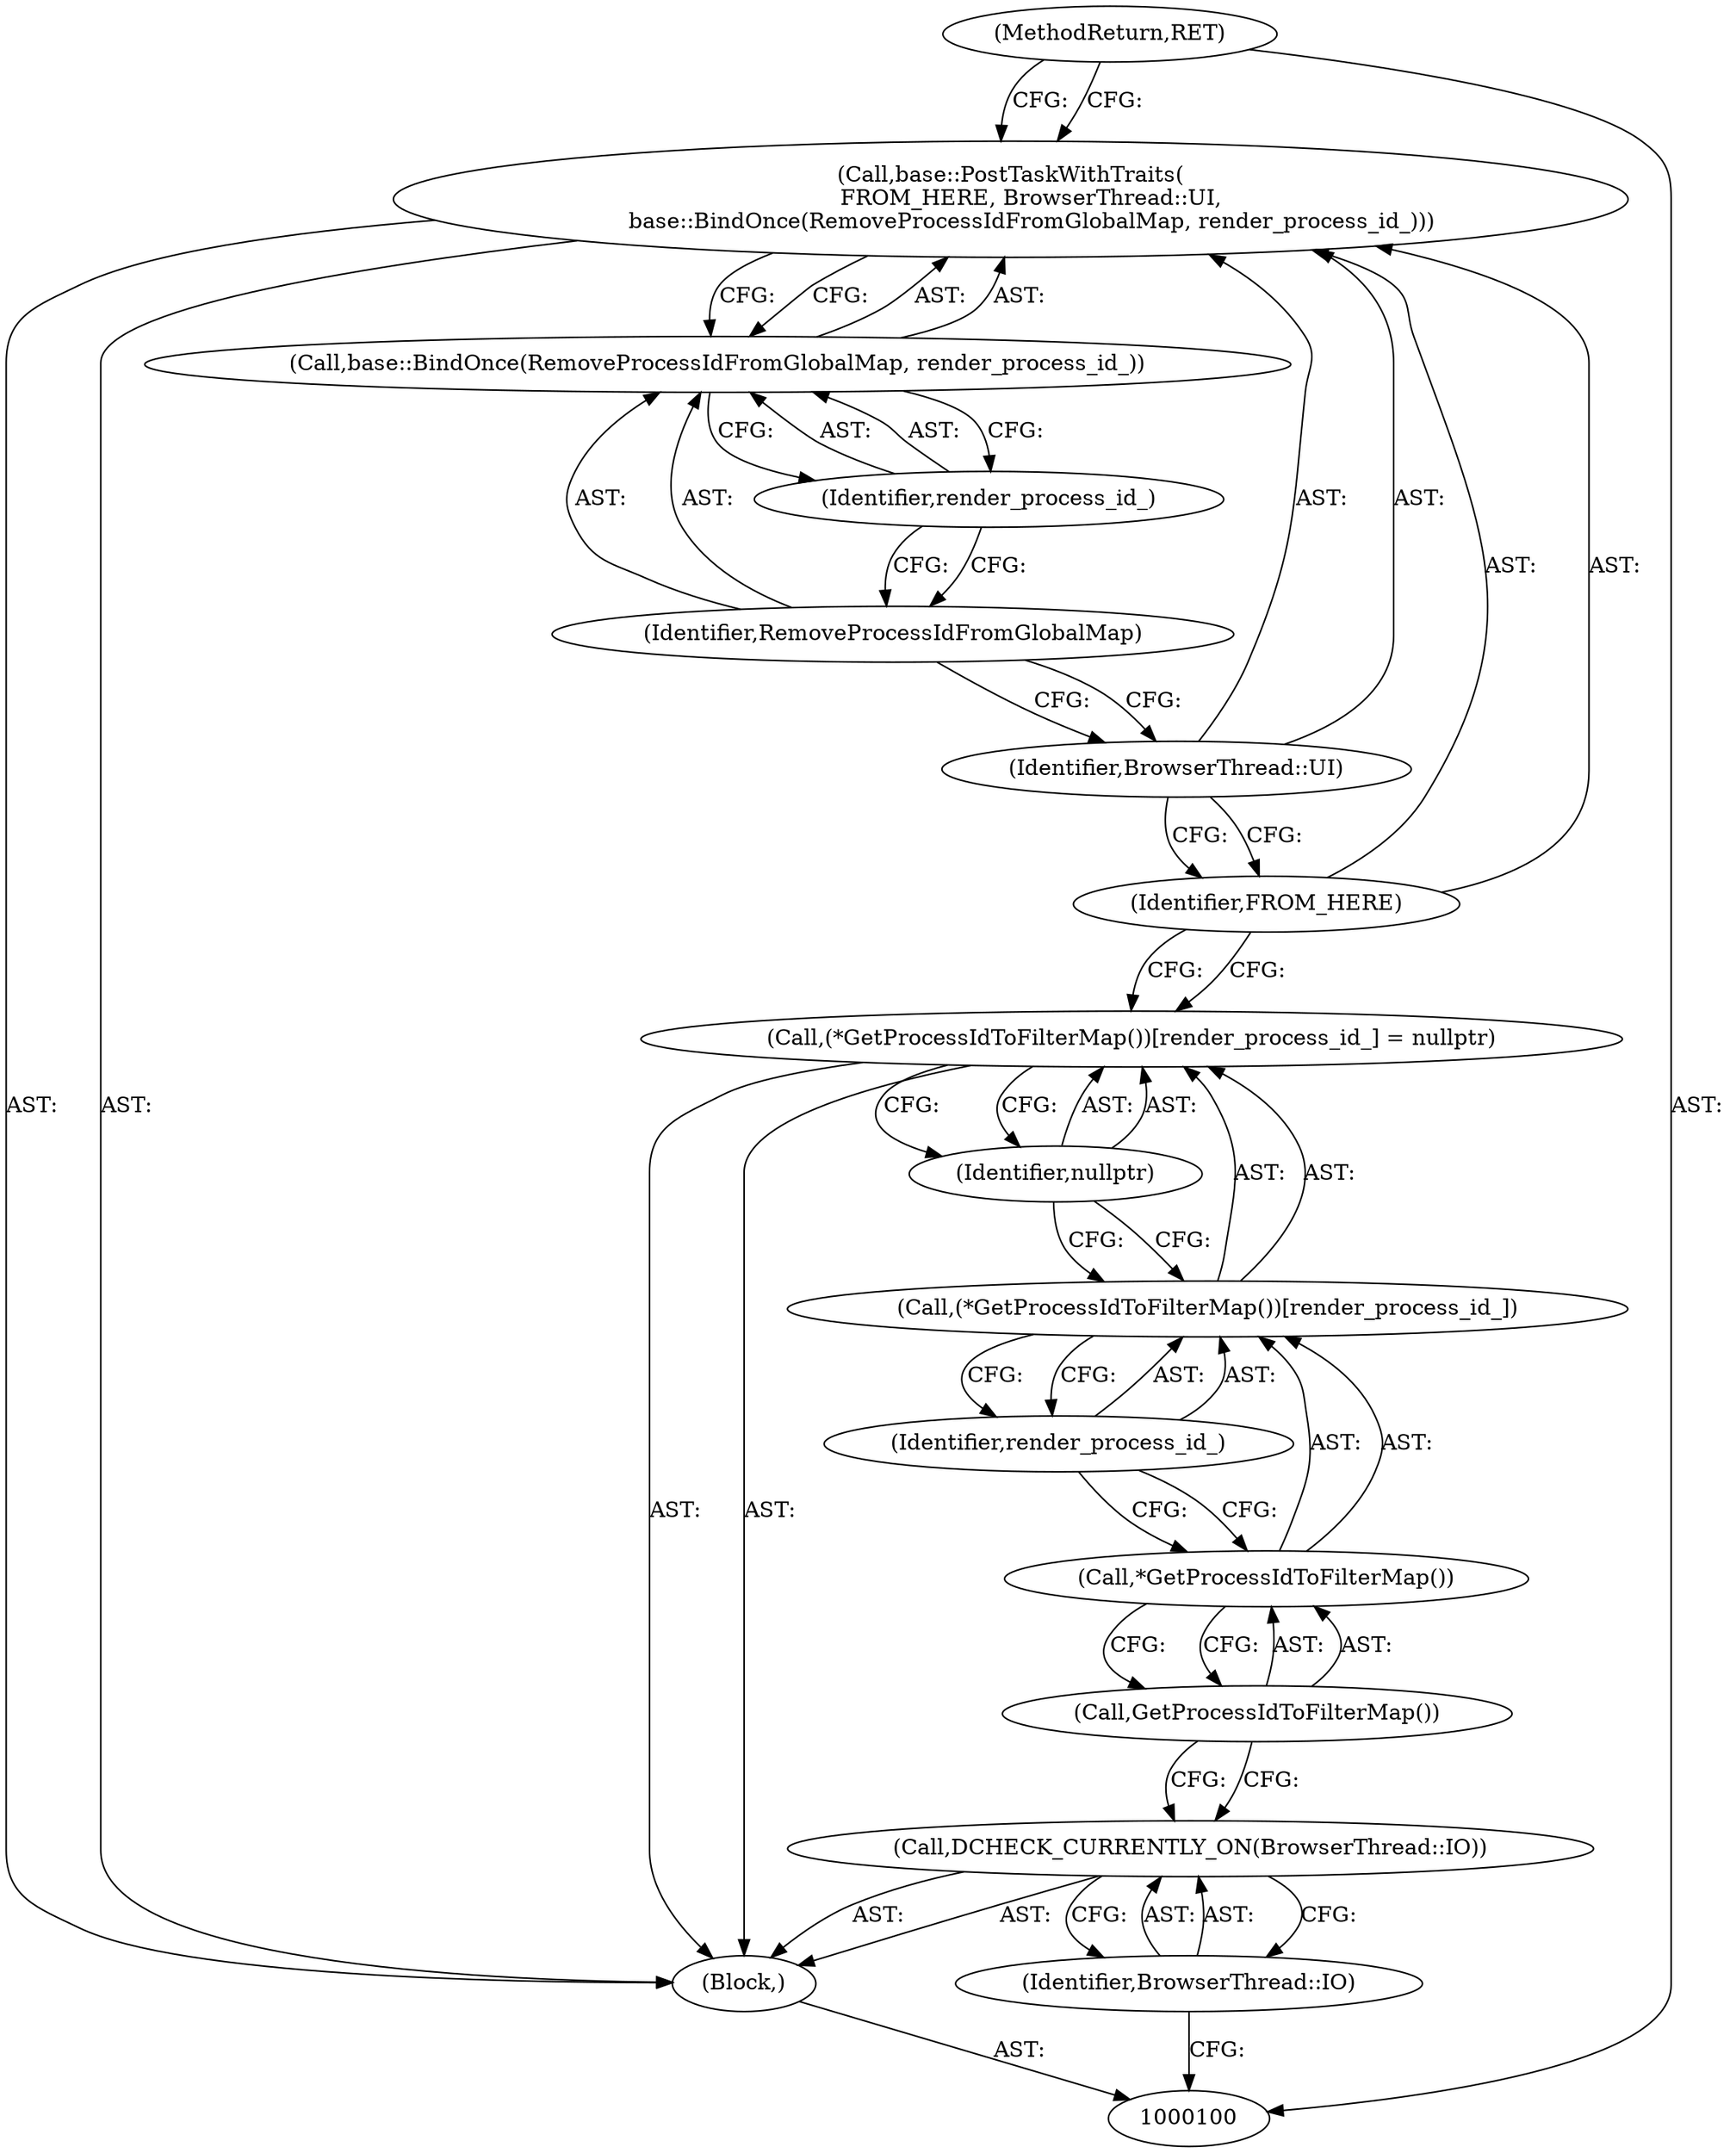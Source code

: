 digraph "1_Chrome_5bb223676defeba9c44a5ce42460c86e24561e73_15" {
"1000116" [label="(MethodReturn,RET)"];
"1000101" [label="(Block,)"];
"1000103" [label="(Identifier,BrowserThread::IO)"];
"1000102" [label="(Call,DCHECK_CURRENTLY_ON(BrowserThread::IO))"];
"1000104" [label="(Call,(*GetProcessIdToFilterMap())[render_process_id_] = nullptr)"];
"1000105" [label="(Call,(*GetProcessIdToFilterMap())[render_process_id_])"];
"1000106" [label="(Call,*GetProcessIdToFilterMap())"];
"1000108" [label="(Identifier,render_process_id_)"];
"1000107" [label="(Call,GetProcessIdToFilterMap())"];
"1000109" [label="(Identifier,nullptr)"];
"1000110" [label="(Call,base::PostTaskWithTraits(\n      FROM_HERE, BrowserThread::UI,\n      base::BindOnce(RemoveProcessIdFromGlobalMap, render_process_id_)))"];
"1000112" [label="(Identifier,BrowserThread::UI)"];
"1000111" [label="(Identifier,FROM_HERE)"];
"1000114" [label="(Identifier,RemoveProcessIdFromGlobalMap)"];
"1000115" [label="(Identifier,render_process_id_)"];
"1000113" [label="(Call,base::BindOnce(RemoveProcessIdFromGlobalMap, render_process_id_))"];
"1000116" -> "1000100"  [label="AST: "];
"1000116" -> "1000110"  [label="CFG: "];
"1000101" -> "1000100"  [label="AST: "];
"1000102" -> "1000101"  [label="AST: "];
"1000104" -> "1000101"  [label="AST: "];
"1000110" -> "1000101"  [label="AST: "];
"1000103" -> "1000102"  [label="AST: "];
"1000103" -> "1000100"  [label="CFG: "];
"1000102" -> "1000103"  [label="CFG: "];
"1000102" -> "1000101"  [label="AST: "];
"1000102" -> "1000103"  [label="CFG: "];
"1000103" -> "1000102"  [label="AST: "];
"1000107" -> "1000102"  [label="CFG: "];
"1000104" -> "1000101"  [label="AST: "];
"1000104" -> "1000109"  [label="CFG: "];
"1000105" -> "1000104"  [label="AST: "];
"1000109" -> "1000104"  [label="AST: "];
"1000111" -> "1000104"  [label="CFG: "];
"1000105" -> "1000104"  [label="AST: "];
"1000105" -> "1000108"  [label="CFG: "];
"1000106" -> "1000105"  [label="AST: "];
"1000108" -> "1000105"  [label="AST: "];
"1000109" -> "1000105"  [label="CFG: "];
"1000106" -> "1000105"  [label="AST: "];
"1000106" -> "1000107"  [label="CFG: "];
"1000107" -> "1000106"  [label="AST: "];
"1000108" -> "1000106"  [label="CFG: "];
"1000108" -> "1000105"  [label="AST: "];
"1000108" -> "1000106"  [label="CFG: "];
"1000105" -> "1000108"  [label="CFG: "];
"1000107" -> "1000106"  [label="AST: "];
"1000107" -> "1000102"  [label="CFG: "];
"1000106" -> "1000107"  [label="CFG: "];
"1000109" -> "1000104"  [label="AST: "];
"1000109" -> "1000105"  [label="CFG: "];
"1000104" -> "1000109"  [label="CFG: "];
"1000110" -> "1000101"  [label="AST: "];
"1000110" -> "1000113"  [label="CFG: "];
"1000111" -> "1000110"  [label="AST: "];
"1000112" -> "1000110"  [label="AST: "];
"1000113" -> "1000110"  [label="AST: "];
"1000116" -> "1000110"  [label="CFG: "];
"1000112" -> "1000110"  [label="AST: "];
"1000112" -> "1000111"  [label="CFG: "];
"1000114" -> "1000112"  [label="CFG: "];
"1000111" -> "1000110"  [label="AST: "];
"1000111" -> "1000104"  [label="CFG: "];
"1000112" -> "1000111"  [label="CFG: "];
"1000114" -> "1000113"  [label="AST: "];
"1000114" -> "1000112"  [label="CFG: "];
"1000115" -> "1000114"  [label="CFG: "];
"1000115" -> "1000113"  [label="AST: "];
"1000115" -> "1000114"  [label="CFG: "];
"1000113" -> "1000115"  [label="CFG: "];
"1000113" -> "1000110"  [label="AST: "];
"1000113" -> "1000115"  [label="CFG: "];
"1000114" -> "1000113"  [label="AST: "];
"1000115" -> "1000113"  [label="AST: "];
"1000110" -> "1000113"  [label="CFG: "];
}
